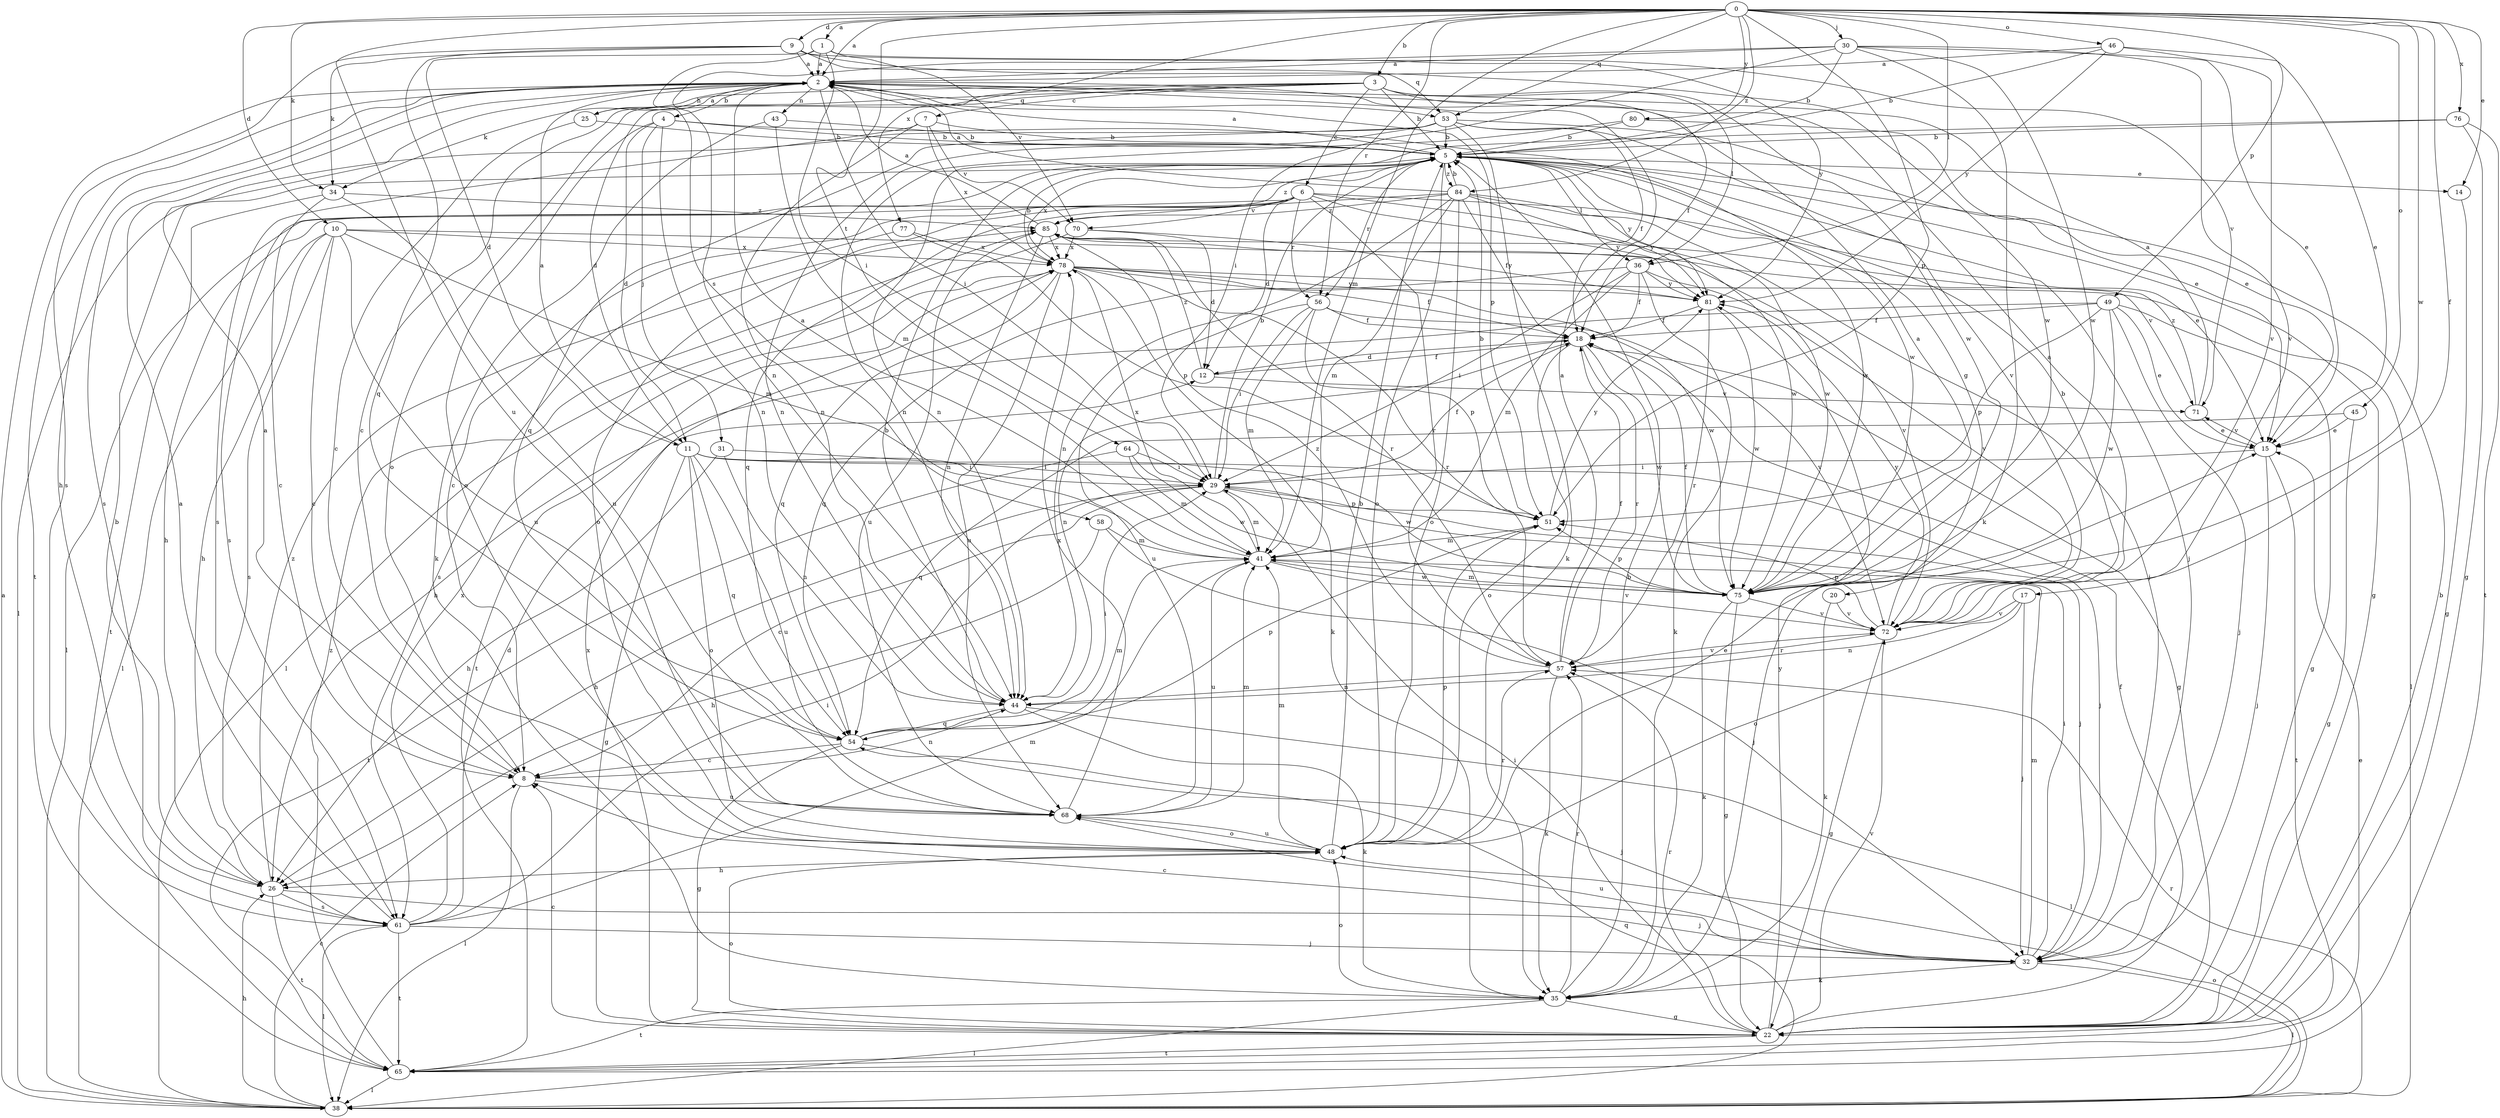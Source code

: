 strict digraph  {
0;
1;
2;
3;
4;
5;
6;
7;
8;
9;
10;
11;
12;
14;
15;
17;
18;
20;
22;
25;
26;
29;
30;
31;
32;
34;
35;
36;
38;
41;
43;
44;
45;
46;
48;
49;
51;
53;
54;
56;
57;
58;
61;
64;
65;
68;
70;
71;
72;
75;
76;
77;
78;
80;
81;
84;
85;
0 -> 1  [label=a];
0 -> 2  [label=a];
0 -> 3  [label=b];
0 -> 9  [label=d];
0 -> 10  [label=d];
0 -> 14  [label=e];
0 -> 17  [label=f];
0 -> 30  [label=j];
0 -> 34  [label=k];
0 -> 36  [label=l];
0 -> 41  [label=m];
0 -> 45  [label=o];
0 -> 46  [label=o];
0 -> 49  [label=p];
0 -> 51  [label=p];
0 -> 53  [label=q];
0 -> 56  [label=r];
0 -> 64  [label=t];
0 -> 68  [label=u];
0 -> 75  [label=w];
0 -> 76  [label=x];
0 -> 77  [label=x];
0 -> 80  [label=y];
0 -> 84  [label=z];
1 -> 2  [label=a];
1 -> 11  [label=d];
1 -> 29  [label=i];
1 -> 58  [label=s];
1 -> 70  [label=v];
1 -> 81  [label=y];
2 -> 4  [label=b];
2 -> 25  [label=h];
2 -> 26  [label=h];
2 -> 29  [label=i];
2 -> 43  [label=n];
2 -> 51  [label=p];
2 -> 53  [label=q];
2 -> 61  [label=s];
2 -> 65  [label=t];
3 -> 5  [label=b];
3 -> 6  [label=c];
3 -> 7  [label=c];
3 -> 8  [label=c];
3 -> 11  [label=d];
3 -> 18  [label=f];
3 -> 34  [label=k];
3 -> 36  [label=l];
3 -> 48  [label=o];
3 -> 75  [label=w];
4 -> 5  [label=b];
4 -> 11  [label=d];
4 -> 31  [label=j];
4 -> 44  [label=n];
4 -> 48  [label=o];
4 -> 75  [label=w];
5 -> 2  [label=a];
5 -> 14  [label=e];
5 -> 20  [label=g];
5 -> 22  [label=g];
5 -> 32  [label=j];
5 -> 36  [label=l];
5 -> 48  [label=o];
5 -> 56  [label=r];
5 -> 61  [label=s];
5 -> 75  [label=w];
5 -> 78  [label=x];
5 -> 81  [label=y];
5 -> 84  [label=z];
5 -> 85  [label=z];
6 -> 8  [label=c];
6 -> 12  [label=d];
6 -> 15  [label=e];
6 -> 26  [label=h];
6 -> 38  [label=l];
6 -> 48  [label=o];
6 -> 56  [label=r];
6 -> 57  [label=r];
6 -> 70  [label=v];
6 -> 75  [label=w];
6 -> 81  [label=y];
7 -> 5  [label=b];
7 -> 44  [label=n];
7 -> 61  [label=s];
7 -> 70  [label=v];
7 -> 78  [label=x];
8 -> 2  [label=a];
8 -> 38  [label=l];
8 -> 44  [label=n];
8 -> 68  [label=u];
9 -> 2  [label=a];
9 -> 34  [label=k];
9 -> 53  [label=q];
9 -> 54  [label=q];
9 -> 61  [label=s];
9 -> 71  [label=v];
9 -> 75  [label=w];
10 -> 8  [label=c];
10 -> 26  [label=h];
10 -> 38  [label=l];
10 -> 41  [label=m];
10 -> 61  [label=s];
10 -> 68  [label=u];
10 -> 71  [label=v];
10 -> 78  [label=x];
11 -> 2  [label=a];
11 -> 22  [label=g];
11 -> 29  [label=i];
11 -> 32  [label=j];
11 -> 48  [label=o];
11 -> 54  [label=q];
11 -> 68  [label=u];
11 -> 75  [label=w];
12 -> 18  [label=f];
12 -> 71  [label=v];
12 -> 85  [label=z];
14 -> 22  [label=g];
15 -> 29  [label=i];
15 -> 32  [label=j];
15 -> 65  [label=t];
15 -> 71  [label=v];
17 -> 32  [label=j];
17 -> 44  [label=n];
17 -> 48  [label=o];
17 -> 72  [label=v];
18 -> 12  [label=d];
18 -> 22  [label=g];
18 -> 44  [label=n];
18 -> 48  [label=o];
18 -> 57  [label=r];
18 -> 75  [label=w];
20 -> 35  [label=k];
20 -> 72  [label=v];
22 -> 5  [label=b];
22 -> 8  [label=c];
22 -> 18  [label=f];
22 -> 29  [label=i];
22 -> 48  [label=o];
22 -> 57  [label=r];
22 -> 65  [label=t];
22 -> 72  [label=v];
22 -> 78  [label=x];
22 -> 81  [label=y];
25 -> 2  [label=a];
25 -> 5  [label=b];
25 -> 8  [label=c];
26 -> 5  [label=b];
26 -> 32  [label=j];
26 -> 61  [label=s];
26 -> 65  [label=t];
26 -> 85  [label=z];
29 -> 5  [label=b];
29 -> 8  [label=c];
29 -> 18  [label=f];
29 -> 26  [label=h];
29 -> 32  [label=j];
29 -> 41  [label=m];
29 -> 51  [label=p];
30 -> 2  [label=a];
30 -> 5  [label=b];
30 -> 15  [label=e];
30 -> 29  [label=i];
30 -> 35  [label=k];
30 -> 44  [label=n];
30 -> 72  [label=v];
30 -> 75  [label=w];
31 -> 26  [label=h];
31 -> 29  [label=i];
31 -> 44  [label=n];
32 -> 8  [label=c];
32 -> 29  [label=i];
32 -> 35  [label=k];
32 -> 38  [label=l];
32 -> 41  [label=m];
32 -> 68  [label=u];
34 -> 8  [label=c];
34 -> 65  [label=t];
34 -> 68  [label=u];
34 -> 85  [label=z];
35 -> 5  [label=b];
35 -> 22  [label=g];
35 -> 38  [label=l];
35 -> 48  [label=o];
35 -> 57  [label=r];
35 -> 65  [label=t];
36 -> 18  [label=f];
36 -> 29  [label=i];
36 -> 35  [label=k];
36 -> 41  [label=m];
36 -> 54  [label=q];
36 -> 72  [label=v];
36 -> 81  [label=y];
38 -> 2  [label=a];
38 -> 8  [label=c];
38 -> 26  [label=h];
38 -> 48  [label=o];
38 -> 54  [label=q];
38 -> 57  [label=r];
41 -> 2  [label=a];
41 -> 68  [label=u];
41 -> 72  [label=v];
41 -> 75  [label=w];
41 -> 78  [label=x];
43 -> 5  [label=b];
43 -> 35  [label=k];
43 -> 41  [label=m];
44 -> 5  [label=b];
44 -> 35  [label=k];
44 -> 38  [label=l];
44 -> 54  [label=q];
45 -> 15  [label=e];
45 -> 22  [label=g];
45 -> 54  [label=q];
46 -> 2  [label=a];
46 -> 5  [label=b];
46 -> 15  [label=e];
46 -> 72  [label=v];
46 -> 81  [label=y];
48 -> 5  [label=b];
48 -> 15  [label=e];
48 -> 26  [label=h];
48 -> 41  [label=m];
48 -> 51  [label=p];
48 -> 57  [label=r];
48 -> 68  [label=u];
49 -> 15  [label=e];
49 -> 18  [label=f];
49 -> 22  [label=g];
49 -> 26  [label=h];
49 -> 32  [label=j];
49 -> 51  [label=p];
49 -> 75  [label=w];
51 -> 5  [label=b];
51 -> 41  [label=m];
51 -> 81  [label=y];
53 -> 5  [label=b];
53 -> 15  [label=e];
53 -> 18  [label=f];
53 -> 35  [label=k];
53 -> 38  [label=l];
53 -> 44  [label=n];
53 -> 54  [label=q];
53 -> 72  [label=v];
54 -> 8  [label=c];
54 -> 22  [label=g];
54 -> 29  [label=i];
54 -> 32  [label=j];
54 -> 41  [label=m];
54 -> 51  [label=p];
56 -> 18  [label=f];
56 -> 29  [label=i];
56 -> 41  [label=m];
56 -> 51  [label=p];
56 -> 68  [label=u];
56 -> 72  [label=v];
57 -> 2  [label=a];
57 -> 18  [label=f];
57 -> 35  [label=k];
57 -> 44  [label=n];
57 -> 72  [label=v];
57 -> 85  [label=z];
58 -> 26  [label=h];
58 -> 32  [label=j];
58 -> 41  [label=m];
61 -> 2  [label=a];
61 -> 12  [label=d];
61 -> 29  [label=i];
61 -> 32  [label=j];
61 -> 38  [label=l];
61 -> 41  [label=m];
61 -> 65  [label=t];
61 -> 78  [label=x];
64 -> 29  [label=i];
64 -> 41  [label=m];
64 -> 65  [label=t];
64 -> 75  [label=w];
65 -> 15  [label=e];
65 -> 38  [label=l];
65 -> 85  [label=z];
68 -> 41  [label=m];
68 -> 48  [label=o];
68 -> 78  [label=x];
70 -> 12  [label=d];
70 -> 38  [label=l];
70 -> 78  [label=x];
70 -> 81  [label=y];
71 -> 2  [label=a];
71 -> 15  [label=e];
71 -> 85  [label=z];
72 -> 2  [label=a];
72 -> 5  [label=b];
72 -> 22  [label=g];
72 -> 51  [label=p];
72 -> 57  [label=r];
72 -> 81  [label=y];
75 -> 2  [label=a];
75 -> 18  [label=f];
75 -> 22  [label=g];
75 -> 35  [label=k];
75 -> 41  [label=m];
75 -> 51  [label=p];
75 -> 72  [label=v];
76 -> 5  [label=b];
76 -> 22  [label=g];
76 -> 44  [label=n];
76 -> 65  [label=t];
77 -> 51  [label=p];
77 -> 61  [label=s];
77 -> 78  [label=x];
78 -> 5  [label=b];
78 -> 18  [label=f];
78 -> 35  [label=k];
78 -> 38  [label=l];
78 -> 54  [label=q];
78 -> 57  [label=r];
78 -> 65  [label=t];
78 -> 68  [label=u];
78 -> 75  [label=w];
78 -> 81  [label=y];
80 -> 5  [label=b];
80 -> 15  [label=e];
80 -> 44  [label=n];
81 -> 18  [label=f];
81 -> 57  [label=r];
81 -> 75  [label=w];
84 -> 2  [label=a];
84 -> 5  [label=b];
84 -> 18  [label=f];
84 -> 32  [label=j];
84 -> 41  [label=m];
84 -> 44  [label=n];
84 -> 48  [label=o];
84 -> 54  [label=q];
84 -> 75  [label=w];
84 -> 81  [label=y];
84 -> 85  [label=z];
85 -> 2  [label=a];
85 -> 44  [label=n];
85 -> 57  [label=r];
85 -> 68  [label=u];
85 -> 72  [label=v];
85 -> 78  [label=x];
}
